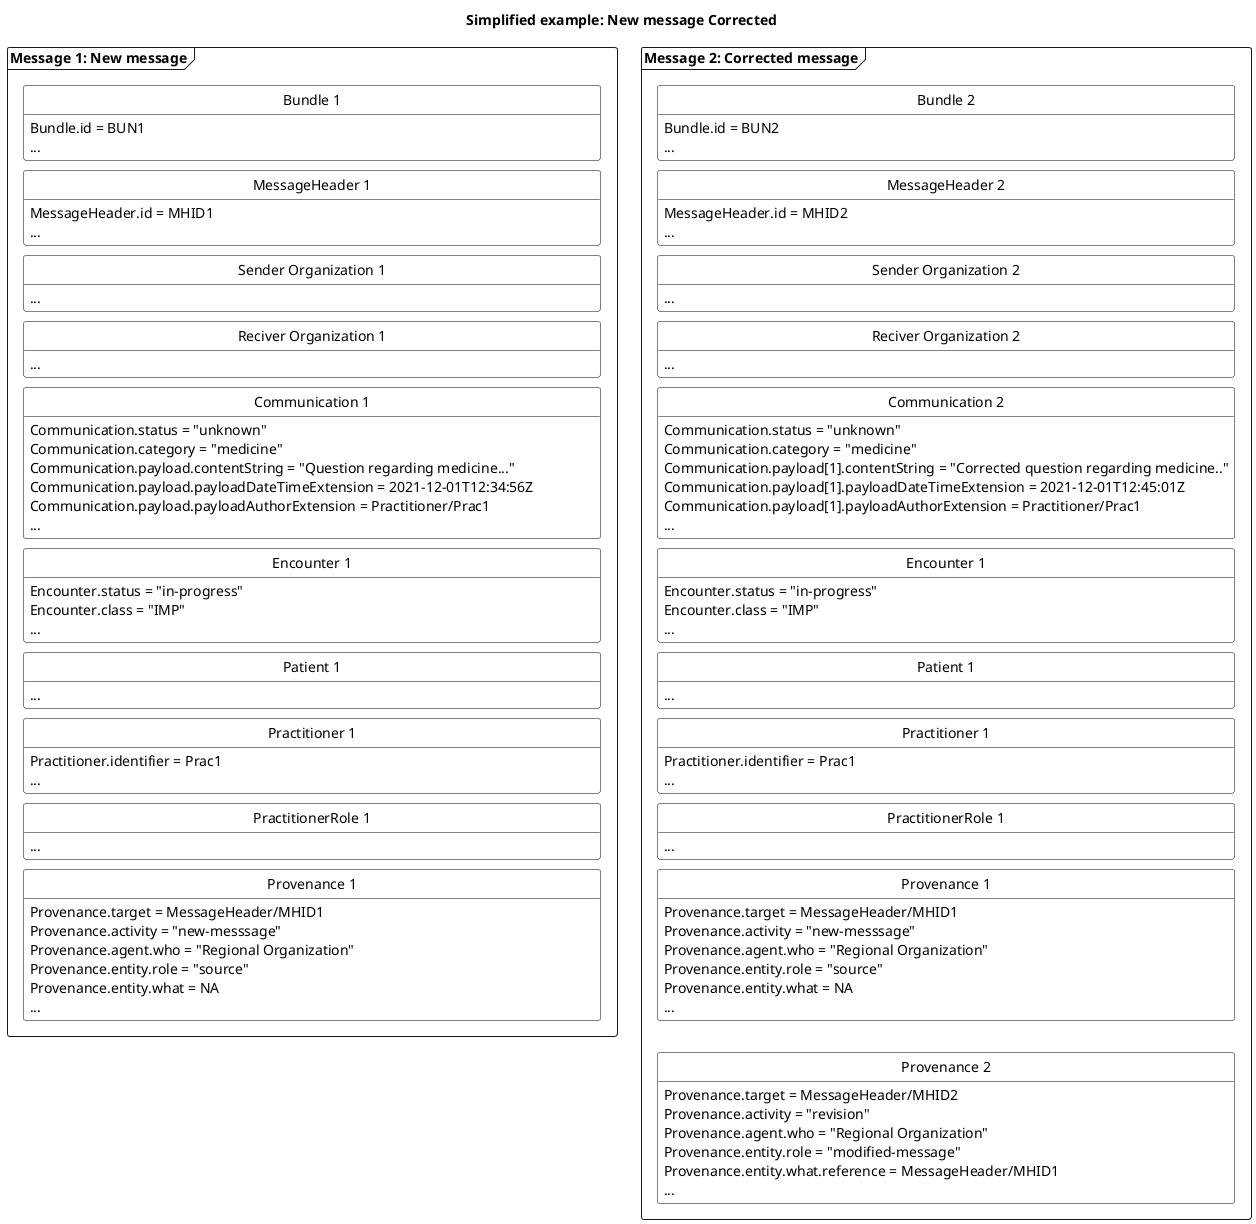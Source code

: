 @startuml CCCorrectMessage
'layout
skinparam class {
    BackgroundColor White
    BorderColor Black
    ArrowColor Black
  }
hide circle
hide empty members
skinparam SameClassWidth true
skinparam Ranksep 10


'title
title Simplified example: New message Corrected

'Message 1: New message
package "Message 1: New message" as new <<Frame>>{
    class "Bundle 1" as newB {
        Bundle.id = BUN1
        ...
    }
    class "MessageHeader 1" as newMH{
        MessageHeader.id = MHID1
        ...
    }
    class "Sender Organization 1" as newSOrg{
        ...
    }
    class "Reciver Organization 1" as newROrg{
        ...
    }
    class "Communication 1" as newCom{
        Communication.status = "unknown"
        Communication.category = "medicine"
        Communication.payload.contentString = "Question regarding medicine..."
        Communication.payload.payloadDateTimeExtension = 2021-12-01T12:34:56Z
        Communication.payload.payloadAuthorExtension = Practitioner/Prac1
        ...
    }
    class "Encounter 1" as newENC{
        Encounter.status = "in-progress"
        Encounter.class = "IMP"
        ...
    }
    class "Patient 1" as newPT{
        ...
    }
    class "Practitioner 1" as newPrac{
        Practitioner.identifier = Prac1
        ...
    }
    class "PractitionerRole 1" as newPracR{
        ...
    }
    class "Provenance 1" as newPRO{
        Provenance.target = MessageHeader/MHID1
        Provenance.activity = "new-messsage"
        Provenance.agent.who = "Regional Organization"
        Provenance.entity.role = "source"
        Provenance.entity.what = NA
        ...
    }

newB -[hidden]- newMH
newMH -[hidden]- newSOrg
newSOrg-[hidden]-newROrg
newROrg-[hidden]-newCom
newCom -[hidden]- newENC
newENC-[hidden]-newPT
newPT-[hidden]-newPrac
newPrac-[hidden]-newPracR
newPracR-[hidden]-newPRO



}

'Message 2: corrected message
package "Message 2: Corrected message" as error <<Frame>>{
    class "Bundle 2" as errorB {
        Bundle.id = BUN2
        ...
    }
    class "MessageHeader 2" as errorMH{
        MessageHeader.id = MHID2
        ...
    }
    class "Sender Organization 2" as errorSOrg{
        ...
    }
    class "Reciver Organization 2" as errorROrg{
        ...
    }
    class "Communication 2" as newerrorCom{
        Communication.status = "unknown"
        Communication.category = "medicine"
        Communication.payload[1].contentString = "Corrected question regarding medicine.."
        Communication.payload[1].payloadDateTimeExtension = 2021-12-01T12:45:01Z
        Communication.payload[1].payloadAuthorExtension = Practitioner/Prac1
        ...
    }
    class "Encounter 1" as newerrorENC{
        Encounter.status = "in-progress"
        Encounter.class = "IMP"
        ...
    }
    class "Patient 1" as newerrorPT{
        ...
    }
    class "Practitioner 1" as newerrorPrac{
        Practitioner.identifier = Prac1
        ...
    }
    class "PractitionerRole 1" as newerrorPracR{
        ...
    }
    class "Provenance 1" as newerrorPRO{
        Provenance.target = MessageHeader/MHID1
        Provenance.activity = "new-messsage"
        Provenance.agent.who = "Regional Organization"
        Provenance.entity.role = "source"
        Provenance.entity.what = NA
        ...
    }
    class "Provenance 2" as errorPRO{
        Provenance.target = MessageHeader/MHID2
        Provenance.activity = "revision"
        Provenance.agent.who = "Regional Organization"
        Provenance.entity.role = "modified-message"
        Provenance.entity.what.reference = MessageHeader/MHID1
        ...
    }

errorB -[hidden]- errorMH
errorMH -[hidden]- errorSOrg
errorSOrg-[hidden]-errorROrg
errorROrg-[hidden]-newerrorCom
newerrorCom -[hidden]- newerrorENC
newerrorENC-[hidden]-newerrorPT
newerrorPT-[hidden]-newerrorPrac
newerrorPrac-[hidden]-newerrorPracR
newerrorPracR-[hidden]-newerrorPRO
newerrorPRO-[hidden]-errorPRO



}

' pile mellem de to beskeder
' admit --> finished


@enduml






